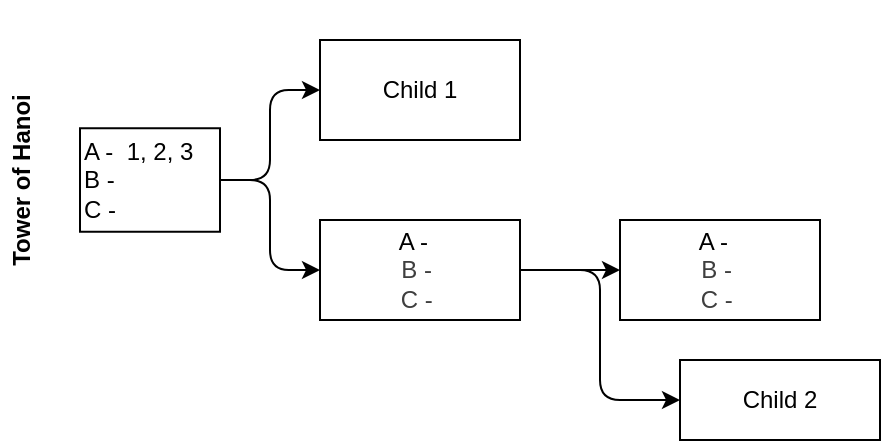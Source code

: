 <mxfile>
    <diagram id="nG9erccGwj45zhFZ86Qq" name="Page-1">
        <mxGraphModel dx="478" dy="375" grid="1" gridSize="10" guides="1" tooltips="1" connect="1" arrows="1" fold="1" page="1" pageScale="1" pageWidth="850" pageHeight="1100" math="0" shadow="0">
            <root>
                <mxCell id="0"/>
                <mxCell id="1" parent="0"/>
                <mxCell id="4" value="Tower of Hanoi" style="swimlane;startSize=20;horizontal=0;childLayout=treeLayout;horizontalTree=1;sortEdges=1;resizable=0;containerType=tree;fontSize=12;strokeColor=none;" parent="1" vertex="1">
                    <mxGeometry x="10" y="80" width="430" height="180" as="geometry"/>
                </mxCell>
                <mxCell id="5" value="A -&amp;nbsp; 1, 2, 3&lt;div&gt;B -&amp;nbsp;&lt;/div&gt;&lt;div&gt;C -&amp;nbsp;&lt;/div&gt;" style="whiteSpace=wrap;html=1;align=left;" parent="4" vertex="1">
                    <mxGeometry x="40" y="64.125" width="70" height="51.75" as="geometry"/>
                </mxCell>
                <mxCell id="6" value="Child 1" style="whiteSpace=wrap;html=1;" parent="4" vertex="1">
                    <mxGeometry x="160" y="20" width="100" height="50" as="geometry"/>
                </mxCell>
                <mxCell id="7" value="" style="edgeStyle=elbowEdgeStyle;elbow=horizontal;html=1;rounded=1;curved=0;sourcePerimeterSpacing=0;targetPerimeterSpacing=0;startSize=6;endSize=6;" parent="4" source="5" target="6" edge="1">
                    <mxGeometry relative="1" as="geometry"/>
                </mxCell>
                <mxCell id="8" value="&lt;span style=&quot;color: rgb(0, 0, 0);&quot;&gt;A -&amp;nbsp;&amp;nbsp;&lt;/span&gt;&lt;div style=&quot;color: rgb(63, 63, 63); scrollbar-color: rgb(226, 226, 226) rgb(251, 251, 251);&quot;&gt;B -&amp;nbsp;&lt;/div&gt;&lt;div style=&quot;color: rgb(63, 63, 63); scrollbar-color: rgb(226, 226, 226) rgb(251, 251, 251);&quot;&gt;C -&amp;nbsp;&lt;/div&gt;" style="whiteSpace=wrap;html=1;" parent="4" vertex="1">
                    <mxGeometry x="160" y="110" width="100" height="50" as="geometry"/>
                </mxCell>
                <mxCell id="9" value="" style="edgeStyle=elbowEdgeStyle;elbow=horizontal;html=1;rounded=1;curved=0;sourcePerimeterSpacing=0;targetPerimeterSpacing=0;startSize=6;endSize=6;" parent="4" source="5" target="8" edge="1">
                    <mxGeometry relative="1" as="geometry"/>
                </mxCell>
                <mxCell id="18" value="" style="edgeStyle=elbowEdgeStyle;elbow=horizontal;html=1;rounded=1;curved=0;sourcePerimeterSpacing=0;targetPerimeterSpacing=0;startSize=6;endSize=6;" edge="1" target="19" source="8" parent="4">
                    <mxGeometry relative="1" as="geometry">
                        <mxPoint x="150" y="169.995" as="sourcePoint"/>
                    </mxGeometry>
                </mxCell>
                <mxCell id="19" value="&lt;span style=&quot;color: rgb(0, 0, 0);&quot;&gt;A -&amp;nbsp;&amp;nbsp;&lt;/span&gt;&lt;div style=&quot;color: rgb(63, 63, 63); scrollbar-color: rgb(226, 226, 226) rgb(251, 251, 251);&quot;&gt;B -&amp;nbsp;&lt;/div&gt;&lt;div style=&quot;color: rgb(63, 63, 63); scrollbar-color: rgb(226, 226, 226) rgb(251, 251, 251);&quot;&gt;C -&amp;nbsp;&lt;/div&gt;" style="whiteSpace=wrap;html=1;" vertex="1" parent="4">
                    <mxGeometry x="310" y="110" width="100" height="50" as="geometry"/>
                </mxCell>
                <mxCell id="11" value="Child 2" style="whiteSpace=wrap;html=1;" parent="1" vertex="1">
                    <mxGeometry x="350" y="260" width="100" height="40" as="geometry"/>
                </mxCell>
                <mxCell id="10" value="" style="edgeStyle=elbowEdgeStyle;elbow=horizontal;html=1;rounded=1;curved=0;sourcePerimeterSpacing=0;targetPerimeterSpacing=0;startSize=6;endSize=6;" parent="1" source="8" target="11" edge="1">
                    <mxGeometry relative="1" as="geometry">
                        <mxPoint x="140" y="80" as="sourcePoint"/>
                    </mxGeometry>
                </mxCell>
            </root>
        </mxGraphModel>
    </diagram>
</mxfile>
